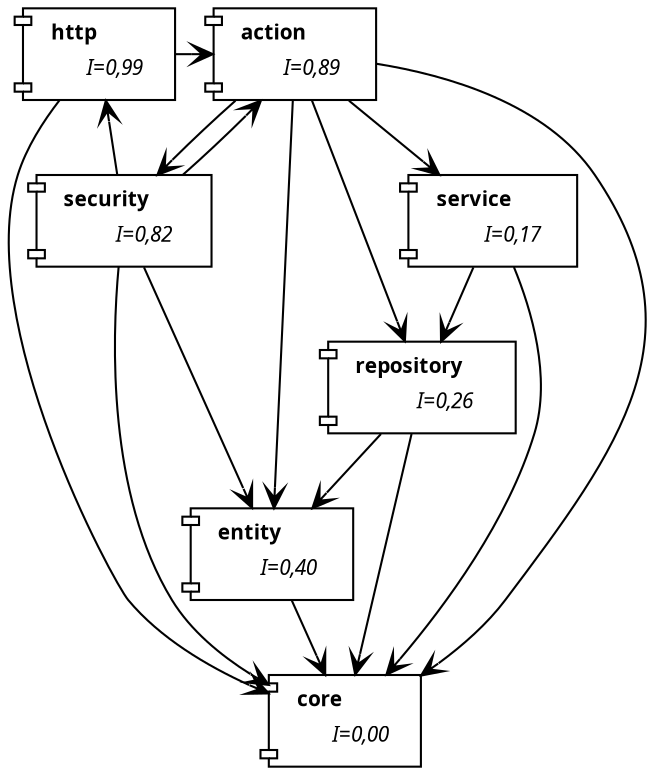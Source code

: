 digraph G {
    

node [shape=plaintext fontname="Sans serif" fontsize="10"];

http [shape=component, label=<
 <table border="0">
  <tr>
    <td colspan="2"><b>http           </b></td>
  </tr>
  <tr>
    <td>&nbsp;</td>
    <td><i>I=0,99</i></td>
  </tr>
</table>
>]
action [shape=component, label=<
 <table border="0">
  <tr>
    <td colspan="2"><b>action         </b></td>
  </tr>
  <tr>
    <td>&nbsp;</td>
    <td><i>I=0,89</i></td>
  </tr>
</table>
>]
entity [shape=component, label=<
 <table border="0">
  <tr>
    <td colspan="2"><b>entity         </b></td>
  </tr>
  <tr>
    <td>&nbsp;</td>
    <td><i>I=0,40</i></td>
  </tr>
</table>
>]
core [shape=component, label=<
 <table border="0">
  <tr>
    <td colspan="2"><b>core           </b></td>
  </tr>
  <tr>
    <td>&nbsp;</td>
    <td><i>I=0,00</i></td>
  </tr>
</table>
>]
service [shape=component, label=<
 <table border="0">
  <tr>
    <td colspan="2"><b>service        </b></td>
  </tr>
  <tr>
    <td>&nbsp;</td>
    <td><i>I=0,17</i></td>
  </tr>
</table>
>]
security [shape=component, label=<
 <table border="0">
  <tr>
    <td colspan="2"><b>security       </b></td>
  </tr>
  <tr>
    <td>&nbsp;</td>
    <td><i>I=0,82</i></td>
  </tr>
</table>
>]
repository [shape=component, label=<
 <table border="0">
  <tr>
    <td colspan="2"><b>repository     </b></td>
  </tr>
  <tr>
    <td>&nbsp;</td>
    <td><i>I=0,26</i></td>
  </tr>
</table>
>]

{rank=same http action}

http -> action [arrowhead="vee"]
action -> core [arrowhead="vee"]
entity -> core [arrowhead="vee"]
http -> core [arrowhead="vee"]
security -> action [arrowhead="vee"]
security -> core [arrowhead="vee"]
security -> entity [arrowhead="vee"]
security -> http [arrowhead="vee"]
repository -> core [arrowhead="vee"]
repository -> entity [arrowhead="vee"]
service -> core [arrowhead="vee"]
service -> repository [arrowhead="vee"]
action -> entity [arrowhead="vee"]
action -> repository [arrowhead="vee"]
action -> security [arrowhead="vee"]
action -> service [arrowhead="vee"]


}
